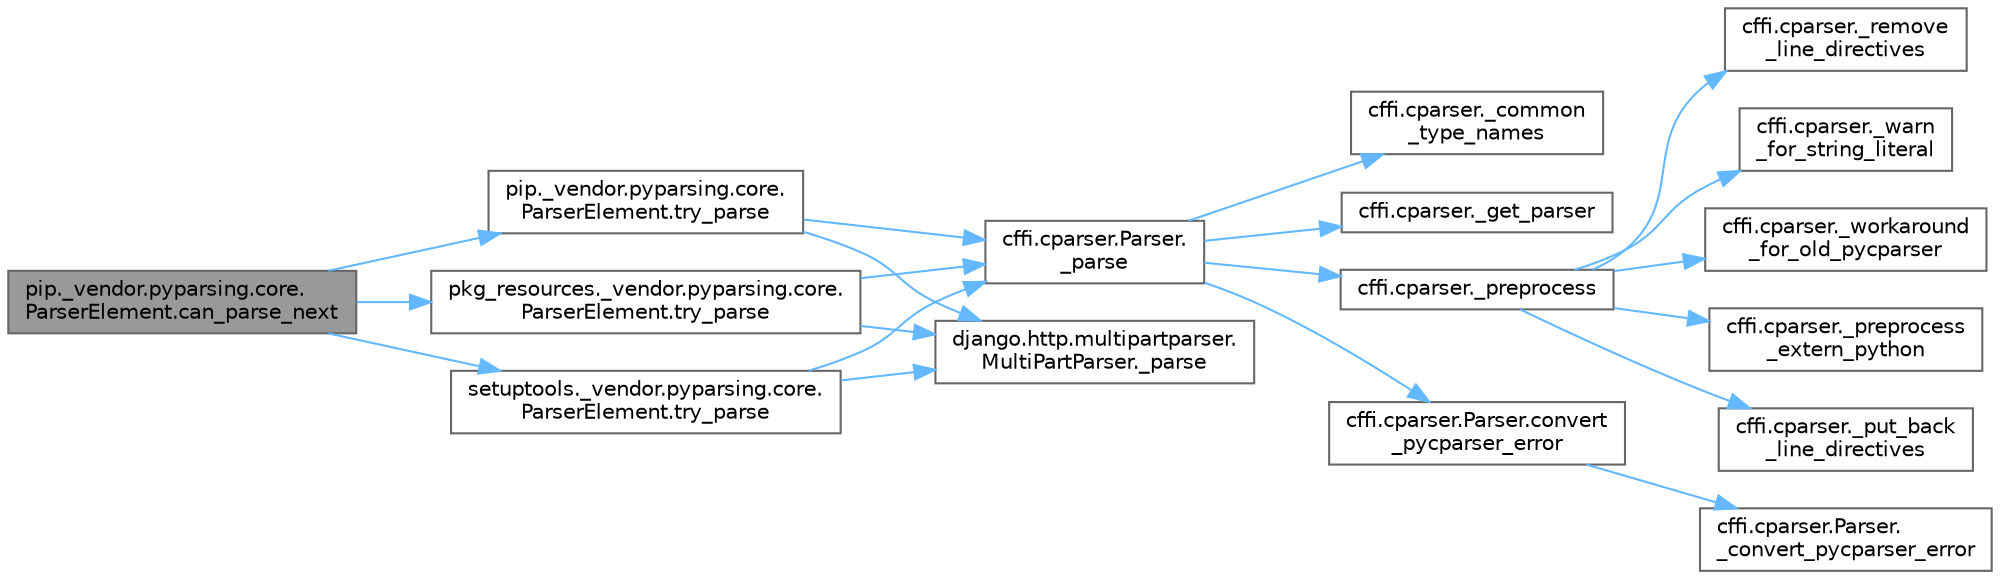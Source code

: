 digraph "pip._vendor.pyparsing.core.ParserElement.can_parse_next"
{
 // LATEX_PDF_SIZE
  bgcolor="transparent";
  edge [fontname=Helvetica,fontsize=10,labelfontname=Helvetica,labelfontsize=10];
  node [fontname=Helvetica,fontsize=10,shape=box,height=0.2,width=0.4];
  rankdir="LR";
  Node1 [id="Node000001",label="pip._vendor.pyparsing.core.\lParserElement.can_parse_next",height=0.2,width=0.4,color="gray40", fillcolor="grey60", style="filled", fontcolor="black",tooltip=" "];
  Node1 -> Node2 [id="edge1_Node000001_Node000002",color="steelblue1",style="solid",tooltip=" "];
  Node2 [id="Node000002",label="pip._vendor.pyparsing.core.\lParserElement.try_parse",height=0.2,width=0.4,color="grey40", fillcolor="white", style="filled",URL="$classpip_1_1__vendor_1_1pyparsing_1_1core_1_1_parser_element.html#aa6320e91dc4e7cd3738374eaa03bba1e",tooltip=" "];
  Node2 -> Node3 [id="edge2_Node000002_Node000003",color="steelblue1",style="solid",tooltip=" "];
  Node3 [id="Node000003",label="cffi.cparser.Parser.\l_parse",height=0.2,width=0.4,color="grey40", fillcolor="white", style="filled",URL="$classcffi_1_1cparser_1_1_parser.html#a1e34a6250e166916f64724a073816414",tooltip=" "];
  Node3 -> Node4 [id="edge3_Node000003_Node000004",color="steelblue1",style="solid",tooltip=" "];
  Node4 [id="Node000004",label="cffi.cparser._common\l_type_names",height=0.2,width=0.4,color="grey40", fillcolor="white", style="filled",URL="$namespacecffi_1_1cparser.html#ad1e7fbfe345d73658edbbb69143d6af4",tooltip=" "];
  Node3 -> Node5 [id="edge4_Node000003_Node000005",color="steelblue1",style="solid",tooltip=" "];
  Node5 [id="Node000005",label="cffi.cparser._get_parser",height=0.2,width=0.4,color="grey40", fillcolor="white", style="filled",URL="$namespacecffi_1_1cparser.html#a5fac6df4b37bff6d34bddf1011e17744",tooltip=" "];
  Node3 -> Node6 [id="edge5_Node000003_Node000006",color="steelblue1",style="solid",tooltip=" "];
  Node6 [id="Node000006",label="cffi.cparser._preprocess",height=0.2,width=0.4,color="grey40", fillcolor="white", style="filled",URL="$namespacecffi_1_1cparser.html#a66b1e3de638efcf1ccd505832e306bdb",tooltip=" "];
  Node6 -> Node7 [id="edge6_Node000006_Node000007",color="steelblue1",style="solid",tooltip=" "];
  Node7 [id="Node000007",label="cffi.cparser._preprocess\l_extern_python",height=0.2,width=0.4,color="grey40", fillcolor="white", style="filled",URL="$namespacecffi_1_1cparser.html#a090012863f6fccac6726f3e19025a92c",tooltip=" "];
  Node6 -> Node8 [id="edge7_Node000006_Node000008",color="steelblue1",style="solid",tooltip=" "];
  Node8 [id="Node000008",label="cffi.cparser._put_back\l_line_directives",height=0.2,width=0.4,color="grey40", fillcolor="white", style="filled",URL="$namespacecffi_1_1cparser.html#a3a8b9d59df776d9eceec2456ade71826",tooltip=" "];
  Node6 -> Node9 [id="edge8_Node000006_Node000009",color="steelblue1",style="solid",tooltip=" "];
  Node9 [id="Node000009",label="cffi.cparser._remove\l_line_directives",height=0.2,width=0.4,color="grey40", fillcolor="white", style="filled",URL="$namespacecffi_1_1cparser.html#ab428a3bb10a03448d6d18fecdf3fb6c4",tooltip=" "];
  Node6 -> Node10 [id="edge9_Node000006_Node000010",color="steelblue1",style="solid",tooltip=" "];
  Node10 [id="Node000010",label="cffi.cparser._warn\l_for_string_literal",height=0.2,width=0.4,color="grey40", fillcolor="white", style="filled",URL="$namespacecffi_1_1cparser.html#a7786690dfc03408208a845fc266a7e03",tooltip=" "];
  Node6 -> Node11 [id="edge10_Node000006_Node000011",color="steelblue1",style="solid",tooltip=" "];
  Node11 [id="Node000011",label="cffi.cparser._workaround\l_for_old_pycparser",height=0.2,width=0.4,color="grey40", fillcolor="white", style="filled",URL="$namespacecffi_1_1cparser.html#aa1712a110c72a0d44d42d230991be639",tooltip=" "];
  Node3 -> Node12 [id="edge11_Node000003_Node000012",color="steelblue1",style="solid",tooltip=" "];
  Node12 [id="Node000012",label="cffi.cparser.Parser.convert\l_pycparser_error",height=0.2,width=0.4,color="grey40", fillcolor="white", style="filled",URL="$classcffi_1_1cparser_1_1_parser.html#aa2308c4a4be419a7a50ec3136fe3342f",tooltip=" "];
  Node12 -> Node13 [id="edge12_Node000012_Node000013",color="steelblue1",style="solid",tooltip=" "];
  Node13 [id="Node000013",label="cffi.cparser.Parser.\l_convert_pycparser_error",height=0.2,width=0.4,color="grey40", fillcolor="white", style="filled",URL="$classcffi_1_1cparser_1_1_parser.html#ad7bc6bd1e648eb87715119929c5fdcde",tooltip=" "];
  Node2 -> Node14 [id="edge13_Node000002_Node000014",color="steelblue1",style="solid",tooltip=" "];
  Node14 [id="Node000014",label="django.http.multipartparser.\lMultiPartParser._parse",height=0.2,width=0.4,color="grey40", fillcolor="white", style="filled",URL="$classdjango_1_1http_1_1multipartparser_1_1_multi_part_parser.html#adb07bed95c15670985ba7e9222bc071f",tooltip=" "];
  Node1 -> Node15 [id="edge14_Node000001_Node000015",color="steelblue1",style="solid",tooltip=" "];
  Node15 [id="Node000015",label="pkg_resources._vendor.pyparsing.core.\lParserElement.try_parse",height=0.2,width=0.4,color="grey40", fillcolor="white", style="filled",URL="$classpkg__resources_1_1__vendor_1_1pyparsing_1_1core_1_1_parser_element.html#a59857e3f9c942ad31575cec76c665b8a",tooltip=" "];
  Node15 -> Node3 [id="edge15_Node000015_Node000003",color="steelblue1",style="solid",tooltip=" "];
  Node15 -> Node14 [id="edge16_Node000015_Node000014",color="steelblue1",style="solid",tooltip=" "];
  Node1 -> Node16 [id="edge17_Node000001_Node000016",color="steelblue1",style="solid",tooltip=" "];
  Node16 [id="Node000016",label="setuptools._vendor.pyparsing.core.\lParserElement.try_parse",height=0.2,width=0.4,color="grey40", fillcolor="white", style="filled",URL="$classsetuptools_1_1__vendor_1_1pyparsing_1_1core_1_1_parser_element.html#a8232b0ff24e210a8ce475d0469858a6d",tooltip=" "];
  Node16 -> Node3 [id="edge18_Node000016_Node000003",color="steelblue1",style="solid",tooltip=" "];
  Node16 -> Node14 [id="edge19_Node000016_Node000014",color="steelblue1",style="solid",tooltip=" "];
}
